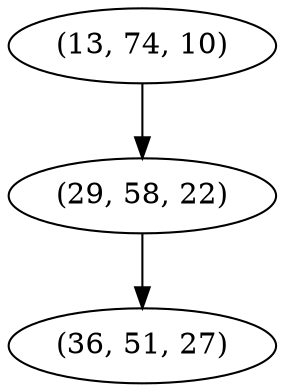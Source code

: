 digraph tree {
    "(13, 74, 10)";
    "(29, 58, 22)";
    "(36, 51, 27)";
    "(13, 74, 10)" -> "(29, 58, 22)";
    "(29, 58, 22)" -> "(36, 51, 27)";
}
